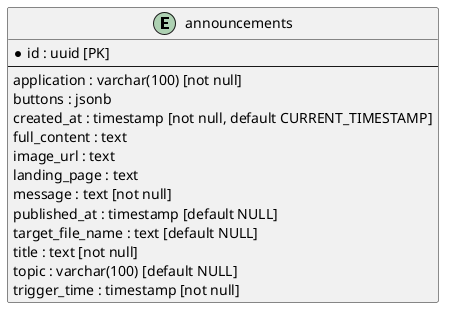 @startuml
!define MASTER_COLOR #E8F4FD
!define DETAIL_COLOR #FFF2CC

entity announcements {
  * id : uuid [PK]
  --
  application : varchar(100) [not null]
  buttons : jsonb
  created_at : timestamp [not null, default CURRENT_TIMESTAMP]
  full_content : text
  image_url : text
  landing_page : text
  message : text [not null]
  published_at : timestamp [default NULL]
  target_file_name : text [default NULL]
  title : text [not null]
  topic : varchar(100) [default NULL]
  trigger_time : timestamp [not null]
}


@enduml
